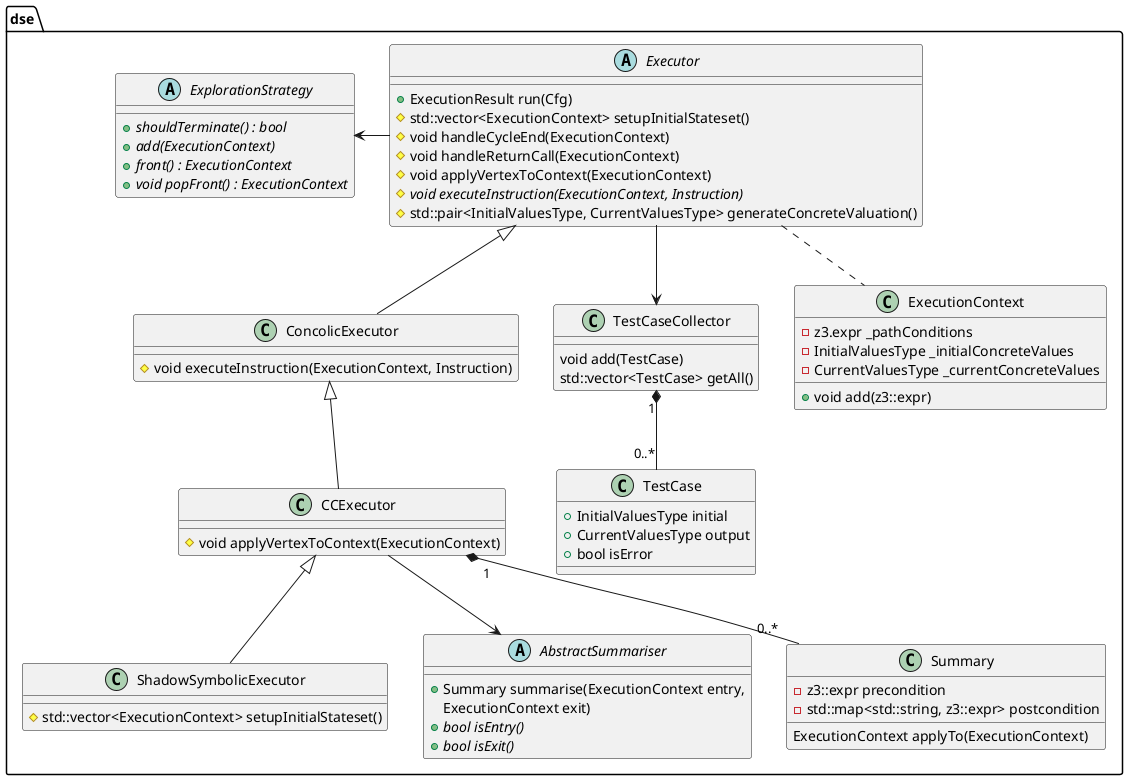 @startuml
package "dse" {
    abstract class Executor {
        + ExecutionResult run(Cfg)
        # std::vector<ExecutionContext> setupInitialStateset()
        # void handleCycleEnd(ExecutionContext)
        # void handleReturnCall(ExecutionContext)
        # void applyVertexToContext(ExecutionContext)
        {abstract} # void executeInstruction(ExecutionContext, Instruction)
        # std::pair<InitialValuesType, CurrentValuesType> generateConcreteValuation()

    }

    class ConcolicExecutor extends Executor {
        # void executeInstruction(ExecutionContext, Instruction)
    }

    class CCExecutor extends ConcolicExecutor {
        # void applyVertexToContext(ExecutionContext)
    }

    class ShadowSymbolicExecutor extends CCExecutor {
        # std::vector<ExecutionContext> setupInitialStateset()
    }

    abstract class ExplorationStrategy {
       {abstract} + shouldTerminate() : bool
       {abstract} + add(ExecutionContext)
       {abstract} + front() : ExecutionContext
       {abstract} + void popFront() : ExecutionContext
    }

    class TestCaseCollector {
        void add(TestCase)
        std::vector<TestCase> getAll()
    }

    class TestCase {
        + InitialValuesType initial
        + CurrentValuesType output
        + bool isError
    }

    class ExecutionContext {
        - z3.expr _pathConditions
        - InitialValuesType _initialConcreteValues
        - CurrentValuesType _currentConcreteValues

        + void add(z3::expr)
    }

    ExecutionContext .u. Executor
    ExplorationStrategy <-r- Executor
    Executor --> TestCaseCollector

    CCExecutor --> AbstractSummariser
    CCExecutor "1" *-- "0..*" Summary
    TestCaseCollector "1" *-- "0..*" TestCase

    class Summary {
        - z3::expr precondition
        - std::map<std::string, z3::expr> postcondition
        ExecutionContext applyTo(ExecutionContext)
    }

    abstract class AbstractSummariser {
        + Summary summarise(ExecutionContext entry,
            ExecutionContext exit)
        + {abstract} bool isEntry()
        + {abstract} bool isExit()
    }

}
@enduml